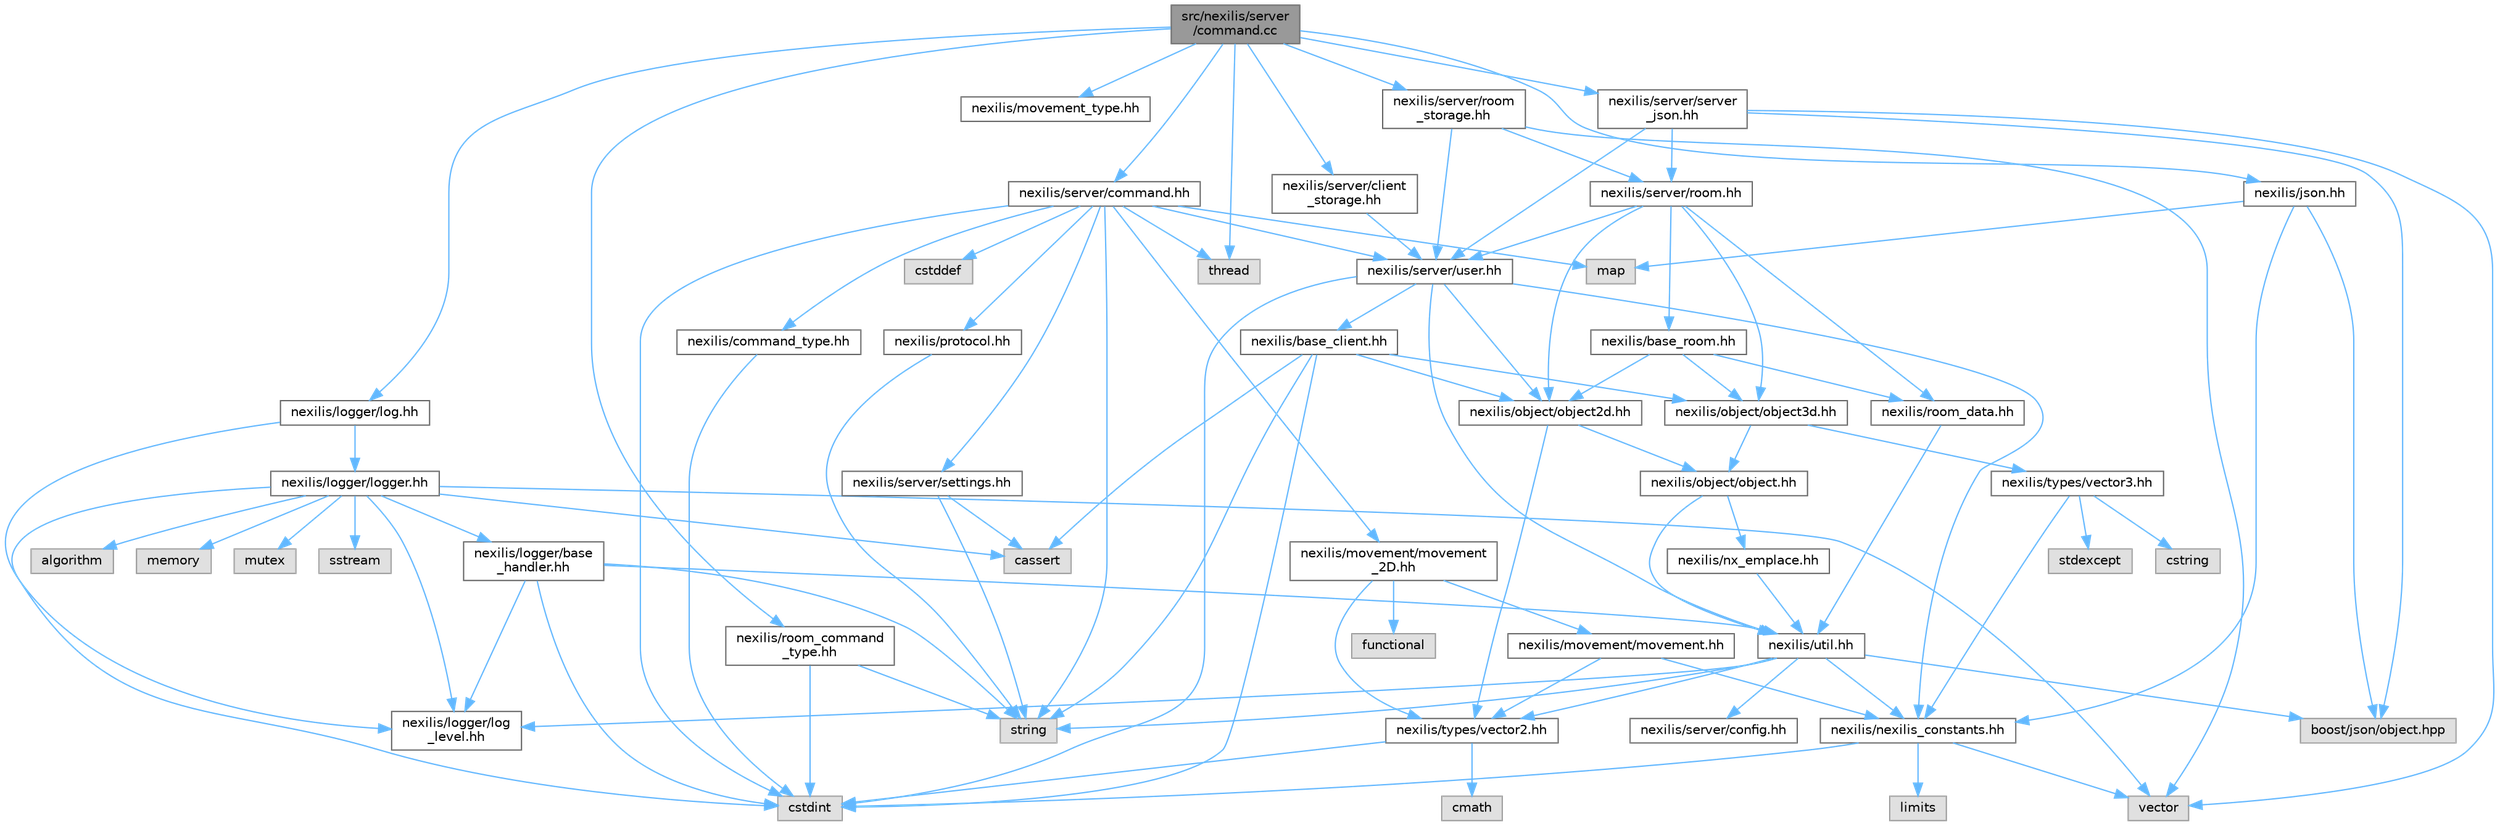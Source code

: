 digraph "src/nexilis/server/command.cc"
{
 // LATEX_PDF_SIZE
  bgcolor="transparent";
  edge [fontname=Helvetica,fontsize=10,labelfontname=Helvetica,labelfontsize=10];
  node [fontname=Helvetica,fontsize=10,shape=box,height=0.2,width=0.4];
  Node1 [id="Node000001",label="src/nexilis/server\l/command.cc",height=0.2,width=0.4,color="gray40", fillcolor="grey60", style="filled", fontcolor="black",tooltip=" "];
  Node1 -> Node2 [id="edge1_Node000001_Node000002",color="steelblue1",style="solid",tooltip=" "];
  Node2 [id="Node000002",label="nexilis/json.hh",height=0.2,width=0.4,color="grey40", fillcolor="white", style="filled",URL="$d8/d8d/json_8hh.html",tooltip=" "];
  Node2 -> Node3 [id="edge2_Node000002_Node000003",color="steelblue1",style="solid",tooltip=" "];
  Node3 [id="Node000003",label="nexilis/nexilis_constants.hh",height=0.2,width=0.4,color="grey40", fillcolor="white", style="filled",URL="$dd/da5/nexilis__constants_8hh.html",tooltip=" "];
  Node3 -> Node4 [id="edge3_Node000003_Node000004",color="steelblue1",style="solid",tooltip=" "];
  Node4 [id="Node000004",label="cstdint",height=0.2,width=0.4,color="grey60", fillcolor="#E0E0E0", style="filled",tooltip=" "];
  Node3 -> Node5 [id="edge4_Node000003_Node000005",color="steelblue1",style="solid",tooltip=" "];
  Node5 [id="Node000005",label="limits",height=0.2,width=0.4,color="grey60", fillcolor="#E0E0E0", style="filled",tooltip=" "];
  Node3 -> Node6 [id="edge5_Node000003_Node000006",color="steelblue1",style="solid",tooltip=" "];
  Node6 [id="Node000006",label="vector",height=0.2,width=0.4,color="grey60", fillcolor="#E0E0E0", style="filled",tooltip=" "];
  Node2 -> Node7 [id="edge6_Node000002_Node000007",color="steelblue1",style="solid",tooltip=" "];
  Node7 [id="Node000007",label="boost/json/object.hpp",height=0.2,width=0.4,color="grey60", fillcolor="#E0E0E0", style="filled",tooltip=" "];
  Node2 -> Node8 [id="edge7_Node000002_Node000008",color="steelblue1",style="solid",tooltip=" "];
  Node8 [id="Node000008",label="map",height=0.2,width=0.4,color="grey60", fillcolor="#E0E0E0", style="filled",tooltip=" "];
  Node1 -> Node9 [id="edge8_Node000001_Node000009",color="steelblue1",style="solid",tooltip=" "];
  Node9 [id="Node000009",label="nexilis/logger/log.hh",height=0.2,width=0.4,color="grey40", fillcolor="white", style="filled",URL="$d3/de3/log_8hh.html",tooltip=" "];
  Node9 -> Node10 [id="edge9_Node000009_Node000010",color="steelblue1",style="solid",tooltip=" "];
  Node10 [id="Node000010",label="nexilis/logger/log\l_level.hh",height=0.2,width=0.4,color="grey40", fillcolor="white", style="filled",URL="$dd/dbd/log__level_8hh.html",tooltip=" "];
  Node9 -> Node11 [id="edge10_Node000009_Node000011",color="steelblue1",style="solid",tooltip=" "];
  Node11 [id="Node000011",label="nexilis/logger/logger.hh",height=0.2,width=0.4,color="grey40", fillcolor="white", style="filled",URL="$d5/dc3/logger_8hh.html",tooltip=" "];
  Node11 -> Node12 [id="edge11_Node000011_Node000012",color="steelblue1",style="solid",tooltip=" "];
  Node12 [id="Node000012",label="nexilis/logger/base\l_handler.hh",height=0.2,width=0.4,color="grey40", fillcolor="white", style="filled",URL="$d5/d5a/base__handler_8hh.html",tooltip=" "];
  Node12 -> Node10 [id="edge12_Node000012_Node000010",color="steelblue1",style="solid",tooltip=" "];
  Node12 -> Node13 [id="edge13_Node000012_Node000013",color="steelblue1",style="solid",tooltip=" "];
  Node13 [id="Node000013",label="nexilis/util.hh",height=0.2,width=0.4,color="grey40", fillcolor="white", style="filled",URL="$d3/d68/util_8hh.html",tooltip=" "];
  Node13 -> Node10 [id="edge14_Node000013_Node000010",color="steelblue1",style="solid",tooltip=" "];
  Node13 -> Node3 [id="edge15_Node000013_Node000003",color="steelblue1",style="solid",tooltip=" "];
  Node13 -> Node14 [id="edge16_Node000013_Node000014",color="steelblue1",style="solid",tooltip=" "];
  Node14 [id="Node000014",label="nexilis/server/config.hh",height=0.2,width=0.4,color="grey40", fillcolor="white", style="filled",URL="$dc/d53/config_8hh.html",tooltip=" "];
  Node13 -> Node15 [id="edge17_Node000013_Node000015",color="steelblue1",style="solid",tooltip=" "];
  Node15 [id="Node000015",label="nexilis/types/vector2.hh",height=0.2,width=0.4,color="grey40", fillcolor="white", style="filled",URL="$d1/d6b/vector2_8hh.html",tooltip=" "];
  Node15 -> Node16 [id="edge18_Node000015_Node000016",color="steelblue1",style="solid",tooltip=" "];
  Node16 [id="Node000016",label="cmath",height=0.2,width=0.4,color="grey60", fillcolor="#E0E0E0", style="filled",tooltip=" "];
  Node15 -> Node4 [id="edge19_Node000015_Node000004",color="steelblue1",style="solid",tooltip=" "];
  Node13 -> Node7 [id="edge20_Node000013_Node000007",color="steelblue1",style="solid",tooltip=" "];
  Node13 -> Node17 [id="edge21_Node000013_Node000017",color="steelblue1",style="solid",tooltip=" "];
  Node17 [id="Node000017",label="string",height=0.2,width=0.4,color="grey60", fillcolor="#E0E0E0", style="filled",tooltip=" "];
  Node12 -> Node4 [id="edge22_Node000012_Node000004",color="steelblue1",style="solid",tooltip=" "];
  Node12 -> Node17 [id="edge23_Node000012_Node000017",color="steelblue1",style="solid",tooltip=" "];
  Node11 -> Node10 [id="edge24_Node000011_Node000010",color="steelblue1",style="solid",tooltip=" "];
  Node11 -> Node18 [id="edge25_Node000011_Node000018",color="steelblue1",style="solid",tooltip=" "];
  Node18 [id="Node000018",label="algorithm",height=0.2,width=0.4,color="grey60", fillcolor="#E0E0E0", style="filled",tooltip=" "];
  Node11 -> Node19 [id="edge26_Node000011_Node000019",color="steelblue1",style="solid",tooltip=" "];
  Node19 [id="Node000019",label="cassert",height=0.2,width=0.4,color="grey60", fillcolor="#E0E0E0", style="filled",tooltip=" "];
  Node11 -> Node4 [id="edge27_Node000011_Node000004",color="steelblue1",style="solid",tooltip=" "];
  Node11 -> Node20 [id="edge28_Node000011_Node000020",color="steelblue1",style="solid",tooltip=" "];
  Node20 [id="Node000020",label="memory",height=0.2,width=0.4,color="grey60", fillcolor="#E0E0E0", style="filled",tooltip=" "];
  Node11 -> Node21 [id="edge29_Node000011_Node000021",color="steelblue1",style="solid",tooltip=" "];
  Node21 [id="Node000021",label="mutex",height=0.2,width=0.4,color="grey60", fillcolor="#E0E0E0", style="filled",tooltip=" "];
  Node11 -> Node22 [id="edge30_Node000011_Node000022",color="steelblue1",style="solid",tooltip=" "];
  Node22 [id="Node000022",label="sstream",height=0.2,width=0.4,color="grey60", fillcolor="#E0E0E0", style="filled",tooltip=" "];
  Node11 -> Node6 [id="edge31_Node000011_Node000006",color="steelblue1",style="solid",tooltip=" "];
  Node1 -> Node23 [id="edge32_Node000001_Node000023",color="steelblue1",style="solid",tooltip=" "];
  Node23 [id="Node000023",label="nexilis/movement_type.hh",height=0.2,width=0.4,color="grey40", fillcolor="white", style="filled",URL="$d9/d0d/movement__type_8hh.html",tooltip=" "];
  Node1 -> Node24 [id="edge33_Node000001_Node000024",color="steelblue1",style="solid",tooltip=" "];
  Node24 [id="Node000024",label="nexilis/room_command\l_type.hh",height=0.2,width=0.4,color="grey40", fillcolor="white", style="filled",URL="$d6/de2/room__command__type_8hh.html",tooltip=" "];
  Node24 -> Node4 [id="edge34_Node000024_Node000004",color="steelblue1",style="solid",tooltip=" "];
  Node24 -> Node17 [id="edge35_Node000024_Node000017",color="steelblue1",style="solid",tooltip=" "];
  Node1 -> Node25 [id="edge36_Node000001_Node000025",color="steelblue1",style="solid",tooltip=" "];
  Node25 [id="Node000025",label="nexilis/server/client\l_storage.hh",height=0.2,width=0.4,color="grey40", fillcolor="white", style="filled",URL="$d5/d77/client__storage_8hh.html",tooltip=" "];
  Node25 -> Node26 [id="edge37_Node000025_Node000026",color="steelblue1",style="solid",tooltip=" "];
  Node26 [id="Node000026",label="nexilis/server/user.hh",height=0.2,width=0.4,color="grey40", fillcolor="white", style="filled",URL="$d8/ddf/user_8hh.html",tooltip=" "];
  Node26 -> Node4 [id="edge38_Node000026_Node000004",color="steelblue1",style="solid",tooltip=" "];
  Node26 -> Node27 [id="edge39_Node000026_Node000027",color="steelblue1",style="solid",tooltip=" "];
  Node27 [id="Node000027",label="nexilis/base_client.hh",height=0.2,width=0.4,color="grey40", fillcolor="white", style="filled",URL="$d1/d89/base__client_8hh.html",tooltip=" "];
  Node27 -> Node19 [id="edge40_Node000027_Node000019",color="steelblue1",style="solid",tooltip=" "];
  Node27 -> Node4 [id="edge41_Node000027_Node000004",color="steelblue1",style="solid",tooltip=" "];
  Node27 -> Node17 [id="edge42_Node000027_Node000017",color="steelblue1",style="solid",tooltip=" "];
  Node27 -> Node28 [id="edge43_Node000027_Node000028",color="steelblue1",style="solid",tooltip=" "];
  Node28 [id="Node000028",label="nexilis/object/object2d.hh",height=0.2,width=0.4,color="grey40", fillcolor="white", style="filled",URL="$db/d6b/object2d_8hh.html",tooltip=" "];
  Node28 -> Node29 [id="edge44_Node000028_Node000029",color="steelblue1",style="solid",tooltip=" "];
  Node29 [id="Node000029",label="nexilis/object/object.hh",height=0.2,width=0.4,color="grey40", fillcolor="white", style="filled",URL="$dd/d07/object_8hh.html",tooltip=" "];
  Node29 -> Node30 [id="edge45_Node000029_Node000030",color="steelblue1",style="solid",tooltip=" "];
  Node30 [id="Node000030",label="nexilis/nx_emplace.hh",height=0.2,width=0.4,color="grey40", fillcolor="white", style="filled",URL="$de/d10/nx__emplace_8hh.html",tooltip=" "];
  Node30 -> Node13 [id="edge46_Node000030_Node000013",color="steelblue1",style="solid",tooltip=" "];
  Node29 -> Node13 [id="edge47_Node000029_Node000013",color="steelblue1",style="solid",tooltip=" "];
  Node28 -> Node15 [id="edge48_Node000028_Node000015",color="steelblue1",style="solid",tooltip=" "];
  Node27 -> Node31 [id="edge49_Node000027_Node000031",color="steelblue1",style="solid",tooltip=" "];
  Node31 [id="Node000031",label="nexilis/object/object3d.hh",height=0.2,width=0.4,color="grey40", fillcolor="white", style="filled",URL="$d4/d63/object3d_8hh.html",tooltip=" "];
  Node31 -> Node29 [id="edge50_Node000031_Node000029",color="steelblue1",style="solid",tooltip=" "];
  Node31 -> Node32 [id="edge51_Node000031_Node000032",color="steelblue1",style="solid",tooltip=" "];
  Node32 [id="Node000032",label="nexilis/types/vector3.hh",height=0.2,width=0.4,color="grey40", fillcolor="white", style="filled",URL="$db/d36/vector3_8hh.html",tooltip=" "];
  Node32 -> Node3 [id="edge52_Node000032_Node000003",color="steelblue1",style="solid",tooltip=" "];
  Node32 -> Node33 [id="edge53_Node000032_Node000033",color="steelblue1",style="solid",tooltip=" "];
  Node33 [id="Node000033",label="cstring",height=0.2,width=0.4,color="grey60", fillcolor="#E0E0E0", style="filled",tooltip=" "];
  Node32 -> Node34 [id="edge54_Node000032_Node000034",color="steelblue1",style="solid",tooltip=" "];
  Node34 [id="Node000034",label="stdexcept",height=0.2,width=0.4,color="grey60", fillcolor="#E0E0E0", style="filled",tooltip=" "];
  Node26 -> Node3 [id="edge55_Node000026_Node000003",color="steelblue1",style="solid",tooltip=" "];
  Node26 -> Node28 [id="edge56_Node000026_Node000028",color="steelblue1",style="solid",tooltip=" "];
  Node26 -> Node13 [id="edge57_Node000026_Node000013",color="steelblue1",style="solid",tooltip=" "];
  Node1 -> Node35 [id="edge58_Node000001_Node000035",color="steelblue1",style="solid",tooltip=" "];
  Node35 [id="Node000035",label="nexilis/server/command.hh",height=0.2,width=0.4,color="grey40", fillcolor="white", style="filled",URL="$dc/d3b/command_8hh.html",tooltip=" "];
  Node35 -> Node36 [id="edge59_Node000035_Node000036",color="steelblue1",style="solid",tooltip=" "];
  Node36 [id="Node000036",label="nexilis/command_type.hh",height=0.2,width=0.4,color="grey40", fillcolor="white", style="filled",URL="$dd/dcf/command__type_8hh.html",tooltip=" "];
  Node36 -> Node4 [id="edge60_Node000036_Node000004",color="steelblue1",style="solid",tooltip=" "];
  Node35 -> Node37 [id="edge61_Node000035_Node000037",color="steelblue1",style="solid",tooltip=" "];
  Node37 [id="Node000037",label="nexilis/movement/movement\l_2D.hh",height=0.2,width=0.4,color="grey40", fillcolor="white", style="filled",URL="$d3/d92/movement__2D_8hh.html",tooltip=" "];
  Node37 -> Node38 [id="edge62_Node000037_Node000038",color="steelblue1",style="solid",tooltip=" "];
  Node38 [id="Node000038",label="nexilis/movement/movement.hh",height=0.2,width=0.4,color="grey40", fillcolor="white", style="filled",URL="$df/da3/movement_8hh.html",tooltip=" "];
  Node38 -> Node3 [id="edge63_Node000038_Node000003",color="steelblue1",style="solid",tooltip=" "];
  Node38 -> Node15 [id="edge64_Node000038_Node000015",color="steelblue1",style="solid",tooltip=" "];
  Node37 -> Node15 [id="edge65_Node000037_Node000015",color="steelblue1",style="solid",tooltip=" "];
  Node37 -> Node39 [id="edge66_Node000037_Node000039",color="steelblue1",style="solid",tooltip=" "];
  Node39 [id="Node000039",label="functional",height=0.2,width=0.4,color="grey60", fillcolor="#E0E0E0", style="filled",tooltip=" "];
  Node35 -> Node40 [id="edge67_Node000035_Node000040",color="steelblue1",style="solid",tooltip=" "];
  Node40 [id="Node000040",label="nexilis/protocol.hh",height=0.2,width=0.4,color="grey40", fillcolor="white", style="filled",URL="$d1/d2a/protocol_8hh.html",tooltip=" "];
  Node40 -> Node17 [id="edge68_Node000040_Node000017",color="steelblue1",style="solid",tooltip=" "];
  Node35 -> Node41 [id="edge69_Node000035_Node000041",color="steelblue1",style="solid",tooltip=" "];
  Node41 [id="Node000041",label="nexilis/server/settings.hh",height=0.2,width=0.4,color="grey40", fillcolor="white", style="filled",URL="$d7/df4/settings_8hh.html",tooltip=" "];
  Node41 -> Node19 [id="edge70_Node000041_Node000019",color="steelblue1",style="solid",tooltip=" "];
  Node41 -> Node17 [id="edge71_Node000041_Node000017",color="steelblue1",style="solid",tooltip=" "];
  Node35 -> Node26 [id="edge72_Node000035_Node000026",color="steelblue1",style="solid",tooltip=" "];
  Node35 -> Node42 [id="edge73_Node000035_Node000042",color="steelblue1",style="solid",tooltip=" "];
  Node42 [id="Node000042",label="cstddef",height=0.2,width=0.4,color="grey60", fillcolor="#E0E0E0", style="filled",tooltip=" "];
  Node35 -> Node4 [id="edge74_Node000035_Node000004",color="steelblue1",style="solid",tooltip=" "];
  Node35 -> Node8 [id="edge75_Node000035_Node000008",color="steelblue1",style="solid",tooltip=" "];
  Node35 -> Node17 [id="edge76_Node000035_Node000017",color="steelblue1",style="solid",tooltip=" "];
  Node35 -> Node43 [id="edge77_Node000035_Node000043",color="steelblue1",style="solid",tooltip=" "];
  Node43 [id="Node000043",label="thread",height=0.2,width=0.4,color="grey60", fillcolor="#E0E0E0", style="filled",tooltip=" "];
  Node1 -> Node44 [id="edge78_Node000001_Node000044",color="steelblue1",style="solid",tooltip=" "];
  Node44 [id="Node000044",label="nexilis/server/room\l_storage.hh",height=0.2,width=0.4,color="grey40", fillcolor="white", style="filled",URL="$df/d11/room__storage_8hh.html",tooltip=" "];
  Node44 -> Node45 [id="edge79_Node000044_Node000045",color="steelblue1",style="solid",tooltip=" "];
  Node45 [id="Node000045",label="nexilis/server/room.hh",height=0.2,width=0.4,color="grey40", fillcolor="white", style="filled",URL="$d6/d23/room_8hh.html",tooltip=" "];
  Node45 -> Node46 [id="edge80_Node000045_Node000046",color="steelblue1",style="solid",tooltip=" "];
  Node46 [id="Node000046",label="nexilis/base_room.hh",height=0.2,width=0.4,color="grey40", fillcolor="white", style="filled",URL="$d9/ddd/base__room_8hh.html",tooltip=" "];
  Node46 -> Node28 [id="edge81_Node000046_Node000028",color="steelblue1",style="solid",tooltip=" "];
  Node46 -> Node31 [id="edge82_Node000046_Node000031",color="steelblue1",style="solid",tooltip=" "];
  Node46 -> Node47 [id="edge83_Node000046_Node000047",color="steelblue1",style="solid",tooltip=" "];
  Node47 [id="Node000047",label="nexilis/room_data.hh",height=0.2,width=0.4,color="grey40", fillcolor="white", style="filled",URL="$df/d7c/room__data_8hh.html",tooltip=" "];
  Node47 -> Node13 [id="edge84_Node000047_Node000013",color="steelblue1",style="solid",tooltip=" "];
  Node45 -> Node28 [id="edge85_Node000045_Node000028",color="steelblue1",style="solid",tooltip=" "];
  Node45 -> Node31 [id="edge86_Node000045_Node000031",color="steelblue1",style="solid",tooltip=" "];
  Node45 -> Node47 [id="edge87_Node000045_Node000047",color="steelblue1",style="solid",tooltip=" "];
  Node45 -> Node26 [id="edge88_Node000045_Node000026",color="steelblue1",style="solid",tooltip=" "];
  Node44 -> Node26 [id="edge89_Node000044_Node000026",color="steelblue1",style="solid",tooltip=" "];
  Node44 -> Node6 [id="edge90_Node000044_Node000006",color="steelblue1",style="solid",tooltip=" "];
  Node1 -> Node48 [id="edge91_Node000001_Node000048",color="steelblue1",style="solid",tooltip=" "];
  Node48 [id="Node000048",label="nexilis/server/server\l_json.hh",height=0.2,width=0.4,color="grey40", fillcolor="white", style="filled",URL="$d8/db7/server__json_8hh.html",tooltip=" "];
  Node48 -> Node45 [id="edge92_Node000048_Node000045",color="steelblue1",style="solid",tooltip=" "];
  Node48 -> Node26 [id="edge93_Node000048_Node000026",color="steelblue1",style="solid",tooltip=" "];
  Node48 -> Node7 [id="edge94_Node000048_Node000007",color="steelblue1",style="solid",tooltip=" "];
  Node48 -> Node6 [id="edge95_Node000048_Node000006",color="steelblue1",style="solid",tooltip=" "];
  Node1 -> Node43 [id="edge96_Node000001_Node000043",color="steelblue1",style="solid",tooltip=" "];
}

